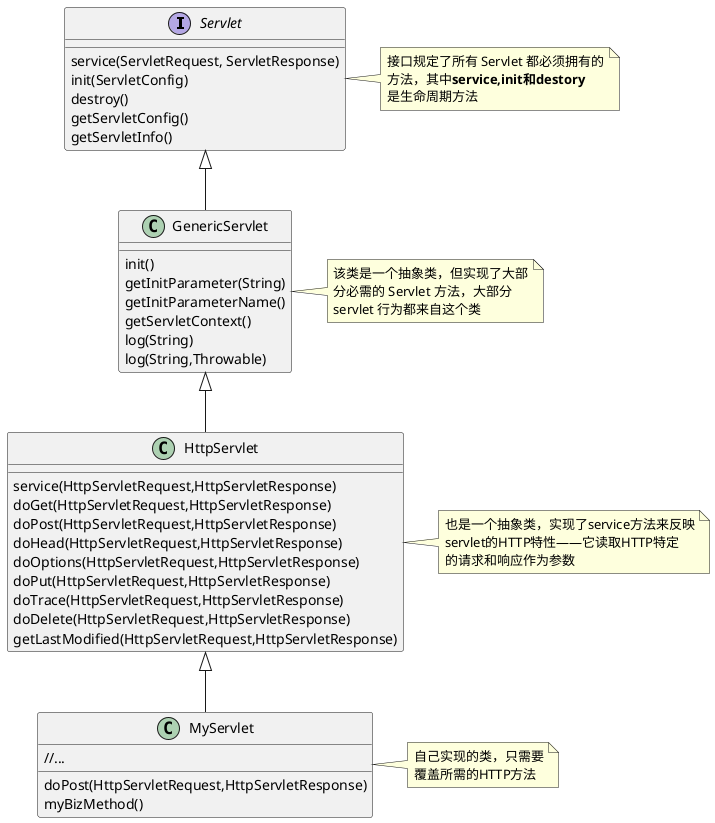 @startuml ServletClass
scale 1
interface Servlet{
    service(ServletRequest, ServletResponse)
    init(ServletConfig)
    destroy()
    getServletConfig()
    getServletInfo()
}
class GenericServlet{
    init()
    getInitParameter(String)
    getInitParameterName()
    getServletContext()
    log(String)
    log(String,Throwable)
}

class HttpServlet{
    service(HttpServletRequest,HttpServletResponse)
    doGet(HttpServletRequest,HttpServletResponse)
    doPost(HttpServletRequest,HttpServletResponse)
    doHead(HttpServletRequest,HttpServletResponse)
    doOptions(HttpServletRequest,HttpServletResponse)
    doPut(HttpServletRequest,HttpServletResponse)
    doTrace(HttpServletRequest,HttpServletResponse)
    doDelete(HttpServletRequest,HttpServletResponse)
    getLastModified(HttpServletRequest,HttpServletResponse)
}
class MyServlet{
    doPost(HttpServletRequest,HttpServletResponse)
    myBizMethod()
    //...
}

Servlet <|-- GenericServlet
GenericServlet <|-- HttpServlet
HttpServlet <|-- MyServlet

note right of Servlet: 接口规定了所有 Servlet 都必须拥有的\n方法，其中<b>service,init和destory</b>\n是生命周期方法
note right of GenericServlet: 该类是一个抽象类，但实现了大部\n分必需的 Servlet 方法，大部分\nservlet 行为都来自这个类
note right of HttpServlet: 也是一个抽象类，实现了service方法来反映\nservlet的HTTP特性——它读取HTTP特定\n的请求和响应作为参数
note right of MyServlet: 自己实现的类，只需要\n覆盖所需的HTTP方法
@enduml